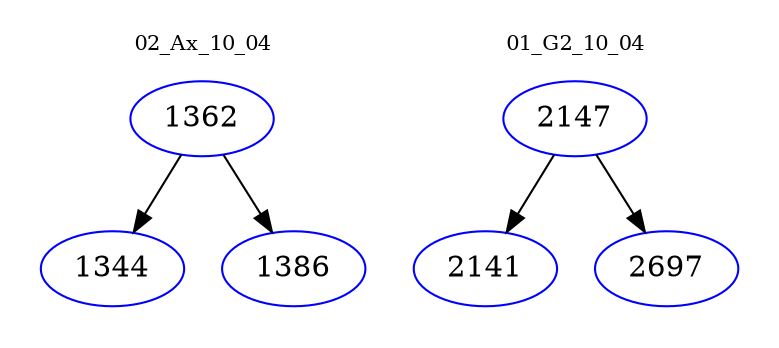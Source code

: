 digraph{
subgraph cluster_0 {
color = white
label = "02_Ax_10_04";
fontsize=10;
T0_1362 [label="1362", color="blue"]
T0_1362 -> T0_1344 [color="black"]
T0_1344 [label="1344", color="blue"]
T0_1362 -> T0_1386 [color="black"]
T0_1386 [label="1386", color="blue"]
}
subgraph cluster_1 {
color = white
label = "01_G2_10_04";
fontsize=10;
T1_2147 [label="2147", color="blue"]
T1_2147 -> T1_2141 [color="black"]
T1_2141 [label="2141", color="blue"]
T1_2147 -> T1_2697 [color="black"]
T1_2697 [label="2697", color="blue"]
}
}
